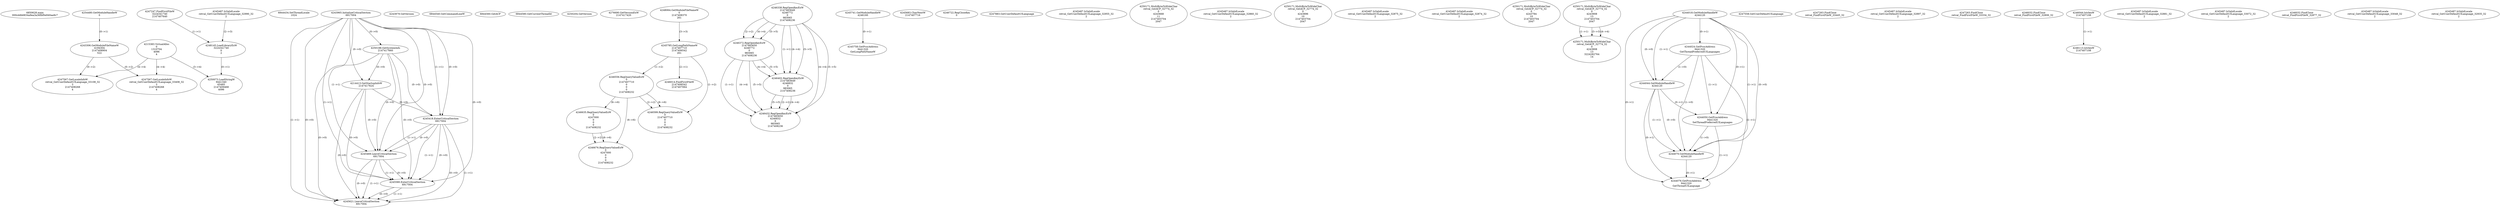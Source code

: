 // Global SCDG with merge call
digraph {
	0 [label="6850628.main
000cddb6834a9ea3a36fbf0e940aa9c7"]
	1 [label="4254480.GetModuleHandleW
0"]
	2 [label="6844434.SetThreadLocale
1024"]
	3 [label="4243965.InitializeCriticalSection
6917004"]
	4 [label="4243979.GetVersion
"]
	5 [label="4250188.GetSystemInfo
2147417660"]
	3 -> 5 [label="(0-->0)"]
	6 [label="6844540.GetCommandLineW
"]
	7 [label="4214413.GetStartupInfoW
2147417624"]
	3 -> 7 [label="(0-->0)"]
	5 -> 7 [label="(0-->0)"]
	8 [label="6844560.GetACP
"]
	9 [label="6844580.GetCurrentThreadId
"]
	10 [label="4250204.GetVersion
"]
	11 [label="4276690.GetVersionExW
2147417420"]
	12 [label="4243306.GetModuleFileNameW
4194304
2147408904
522"]
	1 -> 12 [label="(0-->1)"]
	13 [label="4248064.GetModuleFileNameW
0
2147408370
261"]
	14 [label="4215383.VirtualAlloc
0
1310704
4096
4"]
	15 [label="4246338.RegOpenKeyExW
2147483649
4246772
0
983065
2147408236"]
	16 [label="4246372.RegOpenKeyExW
2147483650
4246772
0
983065
2147408236"]
	15 -> 16 [label="(2-->2)"]
	15 -> 16 [label="(4-->4)"]
	15 -> 16 [label="(5-->5)"]
	17 [label="4246402.RegOpenKeyExW
2147483649
4246832
0
983065
2147408236"]
	15 -> 17 [label="(1-->1)"]
	15 -> 17 [label="(4-->4)"]
	16 -> 17 [label="(4-->4)"]
	15 -> 17 [label="(5-->5)"]
	16 -> 17 [label="(5-->5)"]
	18 [label="4246432.RegOpenKeyExW
2147483650
4246832
0
983065
2147408236"]
	16 -> 18 [label="(1-->1)"]
	17 -> 18 [label="(2-->2)"]
	15 -> 18 [label="(4-->4)"]
	16 -> 18 [label="(4-->4)"]
	17 -> 18 [label="(4-->4)"]
	15 -> 18 [label="(5-->5)"]
	16 -> 18 [label="(5-->5)"]
	17 -> 18 [label="(5-->5)"]
	19 [label="4245741.GetModuleHandleW
4246160"]
	20 [label="4245758.GetProcAddress
9441320
GetLongPathNameW"]
	19 -> 20 [label="(0-->1)"]
	21 [label="4245785.GetLongPathNameW
2147407710
2147406542
261"]
	13 -> 21 [label="(3-->3)"]
	22 [label="4245683.CharNextW
2147407716"]
	23 [label="4246556.RegQueryValueExW
0
2147407710
0
0
0
2147408232"]
	21 -> 23 [label="(1-->2)"]
	24 [label="4246635.RegQueryValueExW
0
4247000
0
0
0
2147408232"]
	23 -> 24 [label="(6-->6)"]
	25 [label="4246676.RegQueryValueExW
0
4247000
0
0
0
2147408232"]
	24 -> 25 [label="(2-->2)"]
	23 -> 25 [label="(6-->6)"]
	24 -> 25 [label="(6-->6)"]
	26 [label="4246722.RegCloseKey
0"]
	27 [label="4247883.GetUserDefaultUILanguage
"]
	28 [label="4245418.EnterCriticalSection
6917004"]
	3 -> 28 [label="(1-->1)"]
	3 -> 28 [label="(0-->0)"]
	5 -> 28 [label="(0-->0)"]
	7 -> 28 [label="(0-->0)"]
	29 [label="4245469.LeaveCriticalSection
6917004"]
	3 -> 29 [label="(1-->1)"]
	28 -> 29 [label="(1-->1)"]
	3 -> 29 [label="(0-->0)"]
	5 -> 29 [label="(0-->0)"]
	7 -> 29 [label="(0-->0)"]
	28 -> 29 [label="(0-->0)"]
	30 [label="4245487.IsValidLocale
retval_GetUserDefaultUILanguage_32955_32
2"]
	31 [label="4250171.MultiByteToWideChar
retval_GetACP_32774_32
0
4243668
11
2147403704
2047"]
	32 [label="4245487.IsValidLocale
retval_GetUserDefaultUILanguage_32860_32
2"]
	33 [label="4250171.MultiByteToWideChar
retval_GetACP_32774_32
0
4243896
10
2147403704
2047"]
	34 [label="4246014.FindFirstFileW
2147406542
2147407064"]
	21 -> 34 [label="(2-->1)"]
	35 [label="4245487.IsValidLocale
retval_GetUserDefaultUILanguage_32875_32
2"]
	36 [label="4245487.IsValidLocale
retval_GetUserDefaultUILanguage_32874_32
2"]
	37 [label="4250171.MultiByteToWideChar
retval_GetACP_32774_32
0
4243784
10
2147403704
2047"]
	38 [label="4250171.MultiByteToWideChar
retval_GetACP_32774_32
0
4243908
13
2147403704
2047"]
	39 [label="4250171.MultiByteToWideChar
retval_GetACP_32774_32
0
4243908
13
3224282764
14"]
	38 -> 39 [label="(1-->1)"]
	38 -> 39 [label="(3-->3)"]
	38 -> 39 [label="(4-->4)"]
	40 [label="4244018.GetModuleHandleW
4244120"]
	41 [label="4244024.GetProcAddress
9441320
GetThreadPreferredUILanguages"]
	40 -> 41 [label="(0-->1)"]
	42 [label="4244044.GetModuleHandleW
4244120"]
	40 -> 42 [label="(1-->1)"]
	40 -> 42 [label="(0-->0)"]
	41 -> 42 [label="(1-->0)"]
	43 [label="4244050.GetProcAddress
9441320
SetThreadPreferredUILanguages"]
	40 -> 43 [label="(0-->1)"]
	41 -> 43 [label="(1-->1)"]
	42 -> 43 [label="(0-->1)"]
	44 [label="4244070.GetModuleHandleW
4244120"]
	40 -> 44 [label="(1-->1)"]
	42 -> 44 [label="(1-->1)"]
	40 -> 44 [label="(0-->0)"]
	41 -> 44 [label="(1-->0)"]
	42 -> 44 [label="(0-->0)"]
	43 -> 44 [label="(1-->0)"]
	45 [label="4244076.GetProcAddress
9441320
GetThreadUILanguage"]
	40 -> 45 [label="(0-->1)"]
	41 -> 45 [label="(1-->1)"]
	42 -> 45 [label="(0-->1)"]
	43 -> 45 [label="(1-->1)"]
	44 -> 45 [label="(0-->1)"]
	46 [label="4245487.IsValidLocale
retval_GetUserDefaultUILanguage_32990_32
2"]
	47 [label="4245580.EnterCriticalSection
6917004"]
	3 -> 47 [label="(1-->1)"]
	28 -> 47 [label="(1-->1)"]
	29 -> 47 [label="(1-->1)"]
	3 -> 47 [label="(0-->0)"]
	5 -> 47 [label="(0-->0)"]
	7 -> 47 [label="(0-->0)"]
	28 -> 47 [label="(0-->0)"]
	29 -> 47 [label="(0-->0)"]
	48 [label="4245621.LeaveCriticalSection
6917004"]
	3 -> 48 [label="(1-->1)"]
	28 -> 48 [label="(1-->1)"]
	29 -> 48 [label="(1-->1)"]
	47 -> 48 [label="(1-->1)"]
	3 -> 48 [label="(0-->0)"]
	5 -> 48 [label="(0-->0)"]
	7 -> 48 [label="(0-->0)"]
	28 -> 48 [label="(0-->0)"]
	29 -> 48 [label="(0-->0)"]
	47 -> 48 [label="(0-->0)"]
	49 [label="4247558.GetUserDefaultUILanguage
"]
	50 [label="4247567.GetLocaleInfoW
retval_GetUserDefaultUILanguage_33408_32
3
2147408268
4"]
	12 -> 50 [label="(0-->2)"]
	14 -> 50 [label="(4-->4)"]
	51 [label="4247247.FindFirstFileW
3224341740
2147407640"]
	52 [label="4247263.FindClose
retval_FindFirstFileW_33445_32"]
	53 [label="4248145.LoadLibraryExW
3224341740
0
2"]
	51 -> 53 [label="(1-->1)"]
	46 -> 53 [label="(2-->3)"]
	54 [label="4250073.LoadStringW
9441340
65485
2147409468
4096"]
	53 -> 54 [label="(0-->1)"]
	14 -> 54 [label="(3-->4)"]
	55 [label="4246599.RegQueryValueExW
0
2147407710
0
0
0
2147408232"]
	21 -> 55 [label="(1-->2)"]
	23 -> 55 [label="(2-->2)"]
	23 -> 55 [label="(6-->6)"]
	56 [label="4245487.IsValidLocale
retval_GetUserDefaultUILanguage_32897_32
2"]
	57 [label="4247567.GetLocaleInfoW
retval_GetUserDefaultUILanguage_33108_32
3
2147408268
4"]
	12 -> 57 [label="(0-->2)"]
	14 -> 57 [label="(4-->4)"]
	58 [label="4247263.FindClose
retval_FindFirstFileW_33334_32"]
	59 [label="4246032.FindClose
retval_FindFirstFileW_32806_32"]
	60 [label="4246044.lstrlenW
2147407108"]
	61 [label="4245487.IsValidLocale
retval_GetUserDefaultUILanguage_32881_32
2"]
	62 [label="4245487.IsValidLocale
retval_GetUserDefaultUILanguage_33072_32
2"]
	63 [label="4246032.FindClose
retval_FindFirstFileW_32877_32"]
	64 [label="4246113.lstrlenW
2147407108"]
	60 -> 64 [label="(1-->1)"]
	65 [label="4245487.IsValidLocale
retval_GetUserDefaultUILanguage_33048_32
2"]
	66 [label="4245487.IsValidLocale
retval_GetUserDefaultUILanguage_32935_32
2"]
}
